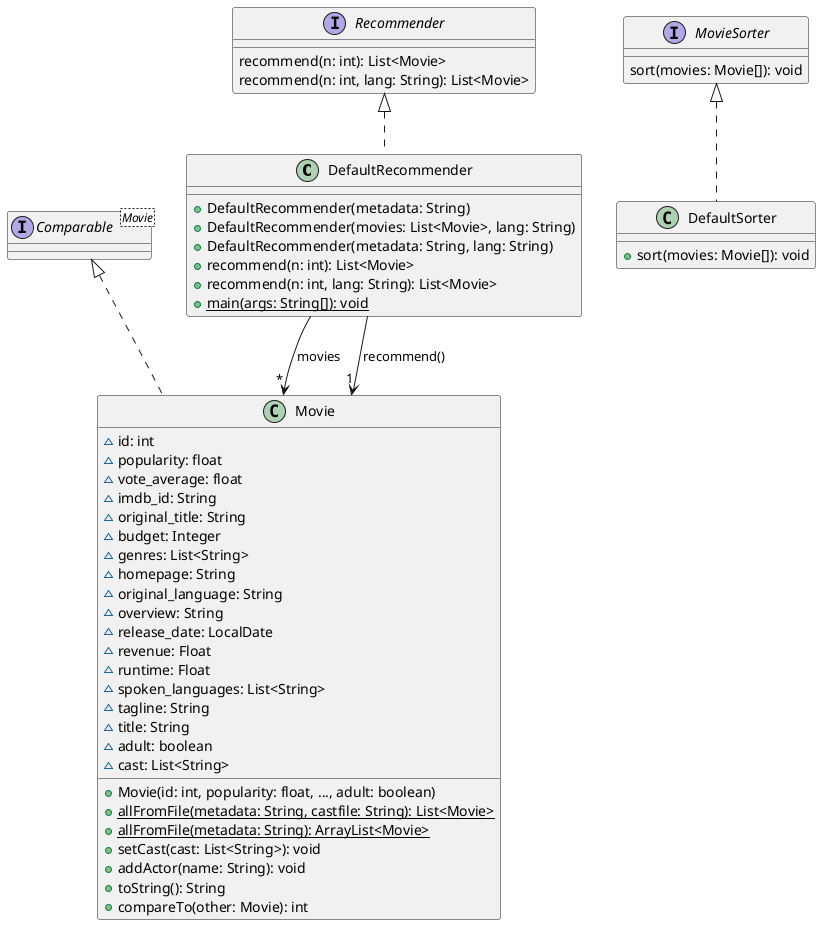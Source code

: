 @startuml
class DefaultRecommender [[java:es.upm.dit.adsw.movies.DefaultRecommender]] {
	+DefaultRecommender(metadata: String)
	+DefaultRecommender(movies: List<Movie>, lang: String)
	+DefaultRecommender(metadata: String, lang: String)
	+recommend(n: int): List<Movie>
	+recommend(n: int, lang: String): List<Movie>
	+{static} main(args: String[]): void
}
class Movie {
}
DefaultRecommender --> "*" Movie : movies
class Movie {
}
DefaultRecommender --> "1" Movie : recommend()
interface Recommender {
}
Recommender <|.. DefaultRecommender

class DefaultSorter [[java:es.upm.dit.adsw.movies.DefaultSorter]] {
	+sort(movies: Movie[]): void
}
interface MovieSorter {
}
MovieSorter <|.. DefaultSorter
interface MovieSorter [[java:es.upm.dit.adsw.movies.MovieSorter]] {
	sort(movies: Movie[]): void
}
interface Recommender [[java:es.upm.dit.adsw.movies.Recommender]] {
	recommend(n: int): List<Movie>
	recommend(n: int, lang: String): List<Movie>
}
class Movie [[java:es.upm.dit.adsw.movies.Movie]] {
	~id: int
	~popularity: float
	~vote_average: float
	~imdb_id: String
	~original_title: String
	~budget: Integer
	~genres: List<String>
	~homepage: String
	~original_language: String
	~overview: String
	~release_date: LocalDate
	~revenue: Float
	~runtime: Float
	~spoken_languages: List<String>
	~tagline: String
	~title: String
	~adult: boolean
	~cast: List<String>
	+Movie(id: int, popularity: float, ..., adult: boolean)
	+{static} allFromFile(metadata: String, castfile: String): List<Movie>
	+{static} allFromFile(metadata: String): ArrayList<Movie>
	+setCast(cast: List<String>): void
	+addActor(name: String): void
	+toString(): String
	+compareTo(other: Movie): int
}
interface "Comparable<Movie>" as Comparable_Movie_ {
}
Comparable_Movie_ <|.. Movie
@enduml